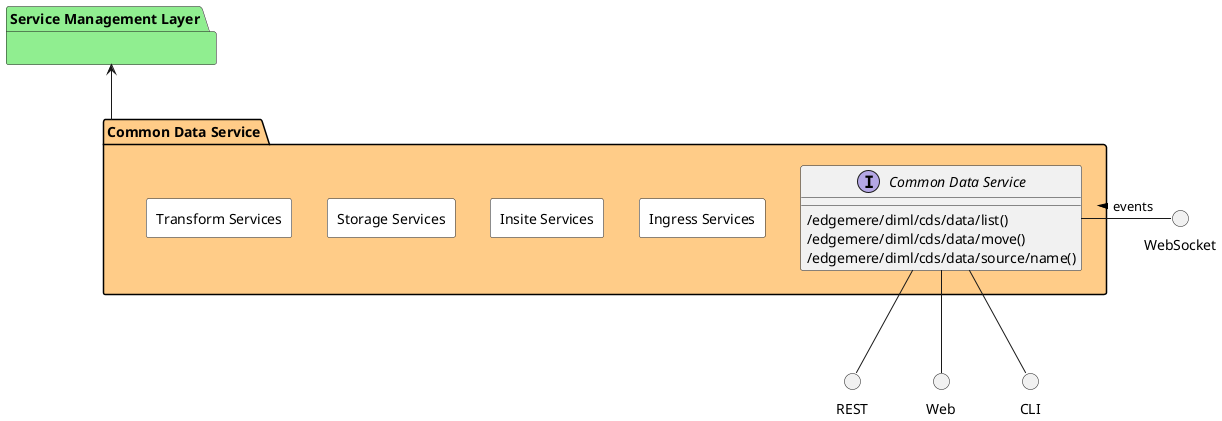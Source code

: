 @startuml


package "Service Management Layer" #lightgreen {

}


package "Common Data Service" #ffcc88 {

    interface "Common Data Service" as i {
    
            /edgemere/diml/cds/data/list()
            /edgemere/diml/cds/data/move()
            /edgemere/diml/cds/data/source/name()
    
    }
}

circle REST
circle Web
circle CLI
circle WebSocket

i -down- Web
i -down- CLI
i -down- REST
WebSocket -left- i: events >

package "Common Data Service" #ffcc88 {


rectangle "Ingress Services" #white {
}

rectangle "Insite Services" #white {
}

rectangle "Storage Services" #white {
}

rectangle "Transform Services" #white {
}

}


    "Service Management Layer" <-- "Common Data Service"


@enduml
